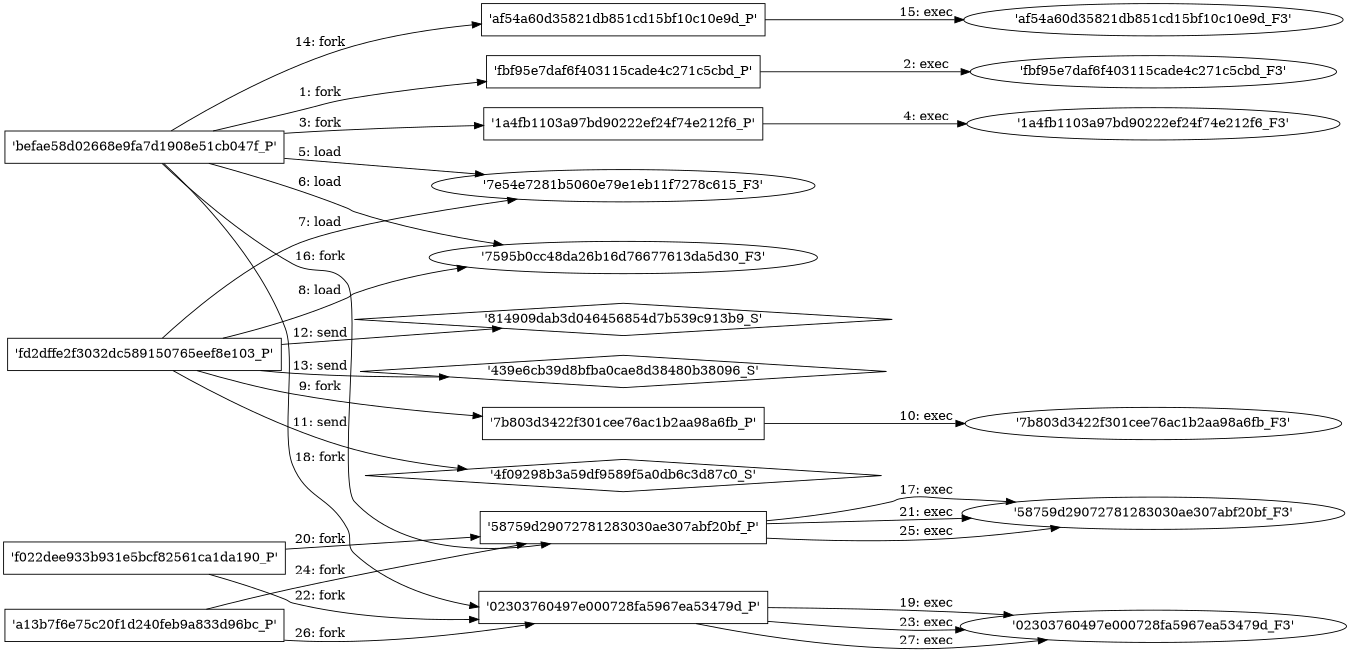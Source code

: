 digraph "D:\Learning\Paper\apt\基于CTI的攻击预警\Dataset\攻击图\ASGfromALLCTI\Microsoft Update Tuesday January 2015 Another Light Month, No IEBulletins, More Changes to Reporting.dot" {
rankdir="LR"
size="9"
fixedsize="false"
splines="true"
nodesep=0.3
ranksep=0
fontsize=10
overlap="scalexy"
engine= "neato"
	"'befae58d02668e9fa7d1908e51cb047f_P'" [node_type=Process shape=box]
	"'fbf95e7daf6f403115cade4c271c5cbd_P'" [node_type=Process shape=box]
	"'befae58d02668e9fa7d1908e51cb047f_P'" -> "'fbf95e7daf6f403115cade4c271c5cbd_P'" [label="1: fork"]
	"'fbf95e7daf6f403115cade4c271c5cbd_P'" [node_type=Process shape=box]
	"'fbf95e7daf6f403115cade4c271c5cbd_F3'" [node_type=File shape=ellipse]
	"'fbf95e7daf6f403115cade4c271c5cbd_P'" -> "'fbf95e7daf6f403115cade4c271c5cbd_F3'" [label="2: exec"]
	"'befae58d02668e9fa7d1908e51cb047f_P'" [node_type=Process shape=box]
	"'1a4fb1103a97bd90222ef24f74e212f6_P'" [node_type=Process shape=box]
	"'befae58d02668e9fa7d1908e51cb047f_P'" -> "'1a4fb1103a97bd90222ef24f74e212f6_P'" [label="3: fork"]
	"'1a4fb1103a97bd90222ef24f74e212f6_P'" [node_type=Process shape=box]
	"'1a4fb1103a97bd90222ef24f74e212f6_F3'" [node_type=File shape=ellipse]
	"'1a4fb1103a97bd90222ef24f74e212f6_P'" -> "'1a4fb1103a97bd90222ef24f74e212f6_F3'" [label="4: exec"]
	"'7e54e7281b5060e79e1eb11f7278c615_F3'" [node_type=file shape=ellipse]
	"'befae58d02668e9fa7d1908e51cb047f_P'" [node_type=Process shape=box]
	"'befae58d02668e9fa7d1908e51cb047f_P'" -> "'7e54e7281b5060e79e1eb11f7278c615_F3'" [label="5: load"]
	"'7595b0cc48da26b16d76677613da5d30_F3'" [node_type=file shape=ellipse]
	"'befae58d02668e9fa7d1908e51cb047f_P'" [node_type=Process shape=box]
	"'befae58d02668e9fa7d1908e51cb047f_P'" -> "'7595b0cc48da26b16d76677613da5d30_F3'" [label="6: load"]
	"'7e54e7281b5060e79e1eb11f7278c615_F3'" [node_type=file shape=ellipse]
	"'fd2dffe2f3032dc589150765eef8e103_P'" [node_type=Process shape=box]
	"'fd2dffe2f3032dc589150765eef8e103_P'" -> "'7e54e7281b5060e79e1eb11f7278c615_F3'" [label="7: load"]
	"'7595b0cc48da26b16d76677613da5d30_F3'" [node_type=file shape=ellipse]
	"'fd2dffe2f3032dc589150765eef8e103_P'" [node_type=Process shape=box]
	"'fd2dffe2f3032dc589150765eef8e103_P'" -> "'7595b0cc48da26b16d76677613da5d30_F3'" [label="8: load"]
	"'fd2dffe2f3032dc589150765eef8e103_P'" [node_type=Process shape=box]
	"'7b803d3422f301cee76ac1b2aa98a6fb_P'" [node_type=Process shape=box]
	"'fd2dffe2f3032dc589150765eef8e103_P'" -> "'7b803d3422f301cee76ac1b2aa98a6fb_P'" [label="9: fork"]
	"'7b803d3422f301cee76ac1b2aa98a6fb_P'" [node_type=Process shape=box]
	"'7b803d3422f301cee76ac1b2aa98a6fb_F3'" [node_type=File shape=ellipse]
	"'7b803d3422f301cee76ac1b2aa98a6fb_P'" -> "'7b803d3422f301cee76ac1b2aa98a6fb_F3'" [label="10: exec"]
	"'4f09298b3a59df9589f5a0db6c3d87c0_S'" [node_type=Socket shape=diamond]
	"'fd2dffe2f3032dc589150765eef8e103_P'" [node_type=Process shape=box]
	"'fd2dffe2f3032dc589150765eef8e103_P'" -> "'4f09298b3a59df9589f5a0db6c3d87c0_S'" [label="11: send"]
	"'814909dab3d046456854d7b539c913b9_S'" [node_type=Socket shape=diamond]
	"'fd2dffe2f3032dc589150765eef8e103_P'" [node_type=Process shape=box]
	"'fd2dffe2f3032dc589150765eef8e103_P'" -> "'814909dab3d046456854d7b539c913b9_S'" [label="12: send"]
	"'439e6cb39d8bfba0cae8d38480b38096_S'" [node_type=Socket shape=diamond]
	"'fd2dffe2f3032dc589150765eef8e103_P'" [node_type=Process shape=box]
	"'fd2dffe2f3032dc589150765eef8e103_P'" -> "'439e6cb39d8bfba0cae8d38480b38096_S'" [label="13: send"]
	"'befae58d02668e9fa7d1908e51cb047f_P'" [node_type=Process shape=box]
	"'af54a60d35821db851cd15bf10c10e9d_P'" [node_type=Process shape=box]
	"'befae58d02668e9fa7d1908e51cb047f_P'" -> "'af54a60d35821db851cd15bf10c10e9d_P'" [label="14: fork"]
	"'af54a60d35821db851cd15bf10c10e9d_P'" [node_type=Process shape=box]
	"'af54a60d35821db851cd15bf10c10e9d_F3'" [node_type=File shape=ellipse]
	"'af54a60d35821db851cd15bf10c10e9d_P'" -> "'af54a60d35821db851cd15bf10c10e9d_F3'" [label="15: exec"]
	"'befae58d02668e9fa7d1908e51cb047f_P'" [node_type=Process shape=box]
	"'58759d29072781283030ae307abf20bf_P'" [node_type=Process shape=box]
	"'befae58d02668e9fa7d1908e51cb047f_P'" -> "'58759d29072781283030ae307abf20bf_P'" [label="16: fork"]
	"'58759d29072781283030ae307abf20bf_P'" [node_type=Process shape=box]
	"'58759d29072781283030ae307abf20bf_F3'" [node_type=File shape=ellipse]
	"'58759d29072781283030ae307abf20bf_P'" -> "'58759d29072781283030ae307abf20bf_F3'" [label="17: exec"]
	"'befae58d02668e9fa7d1908e51cb047f_P'" [node_type=Process shape=box]
	"'02303760497e000728fa5967ea53479d_P'" [node_type=Process shape=box]
	"'befae58d02668e9fa7d1908e51cb047f_P'" -> "'02303760497e000728fa5967ea53479d_P'" [label="18: fork"]
	"'02303760497e000728fa5967ea53479d_P'" [node_type=Process shape=box]
	"'02303760497e000728fa5967ea53479d_F3'" [node_type=File shape=ellipse]
	"'02303760497e000728fa5967ea53479d_P'" -> "'02303760497e000728fa5967ea53479d_F3'" [label="19: exec"]
	"'f022dee933b931e5bcf82561ca1da190_P'" [node_type=Process shape=box]
	"'58759d29072781283030ae307abf20bf_P'" [node_type=Process shape=box]
	"'f022dee933b931e5bcf82561ca1da190_P'" -> "'58759d29072781283030ae307abf20bf_P'" [label="20: fork"]
	"'58759d29072781283030ae307abf20bf_P'" [node_type=Process shape=box]
	"'58759d29072781283030ae307abf20bf_F3'" [node_type=File shape=ellipse]
	"'58759d29072781283030ae307abf20bf_P'" -> "'58759d29072781283030ae307abf20bf_F3'" [label="21: exec"]
	"'f022dee933b931e5bcf82561ca1da190_P'" [node_type=Process shape=box]
	"'02303760497e000728fa5967ea53479d_P'" [node_type=Process shape=box]
	"'f022dee933b931e5bcf82561ca1da190_P'" -> "'02303760497e000728fa5967ea53479d_P'" [label="22: fork"]
	"'02303760497e000728fa5967ea53479d_P'" [node_type=Process shape=box]
	"'02303760497e000728fa5967ea53479d_F3'" [node_type=File shape=ellipse]
	"'02303760497e000728fa5967ea53479d_P'" -> "'02303760497e000728fa5967ea53479d_F3'" [label="23: exec"]
	"'a13b7f6e75c20f1d240feb9a833d96bc_P'" [node_type=Process shape=box]
	"'58759d29072781283030ae307abf20bf_P'" [node_type=Process shape=box]
	"'a13b7f6e75c20f1d240feb9a833d96bc_P'" -> "'58759d29072781283030ae307abf20bf_P'" [label="24: fork"]
	"'58759d29072781283030ae307abf20bf_P'" [node_type=Process shape=box]
	"'58759d29072781283030ae307abf20bf_F3'" [node_type=File shape=ellipse]
	"'58759d29072781283030ae307abf20bf_P'" -> "'58759d29072781283030ae307abf20bf_F3'" [label="25: exec"]
	"'a13b7f6e75c20f1d240feb9a833d96bc_P'" [node_type=Process shape=box]
	"'02303760497e000728fa5967ea53479d_P'" [node_type=Process shape=box]
	"'a13b7f6e75c20f1d240feb9a833d96bc_P'" -> "'02303760497e000728fa5967ea53479d_P'" [label="26: fork"]
	"'02303760497e000728fa5967ea53479d_P'" [node_type=Process shape=box]
	"'02303760497e000728fa5967ea53479d_F3'" [node_type=File shape=ellipse]
	"'02303760497e000728fa5967ea53479d_P'" -> "'02303760497e000728fa5967ea53479d_F3'" [label="27: exec"]
}
